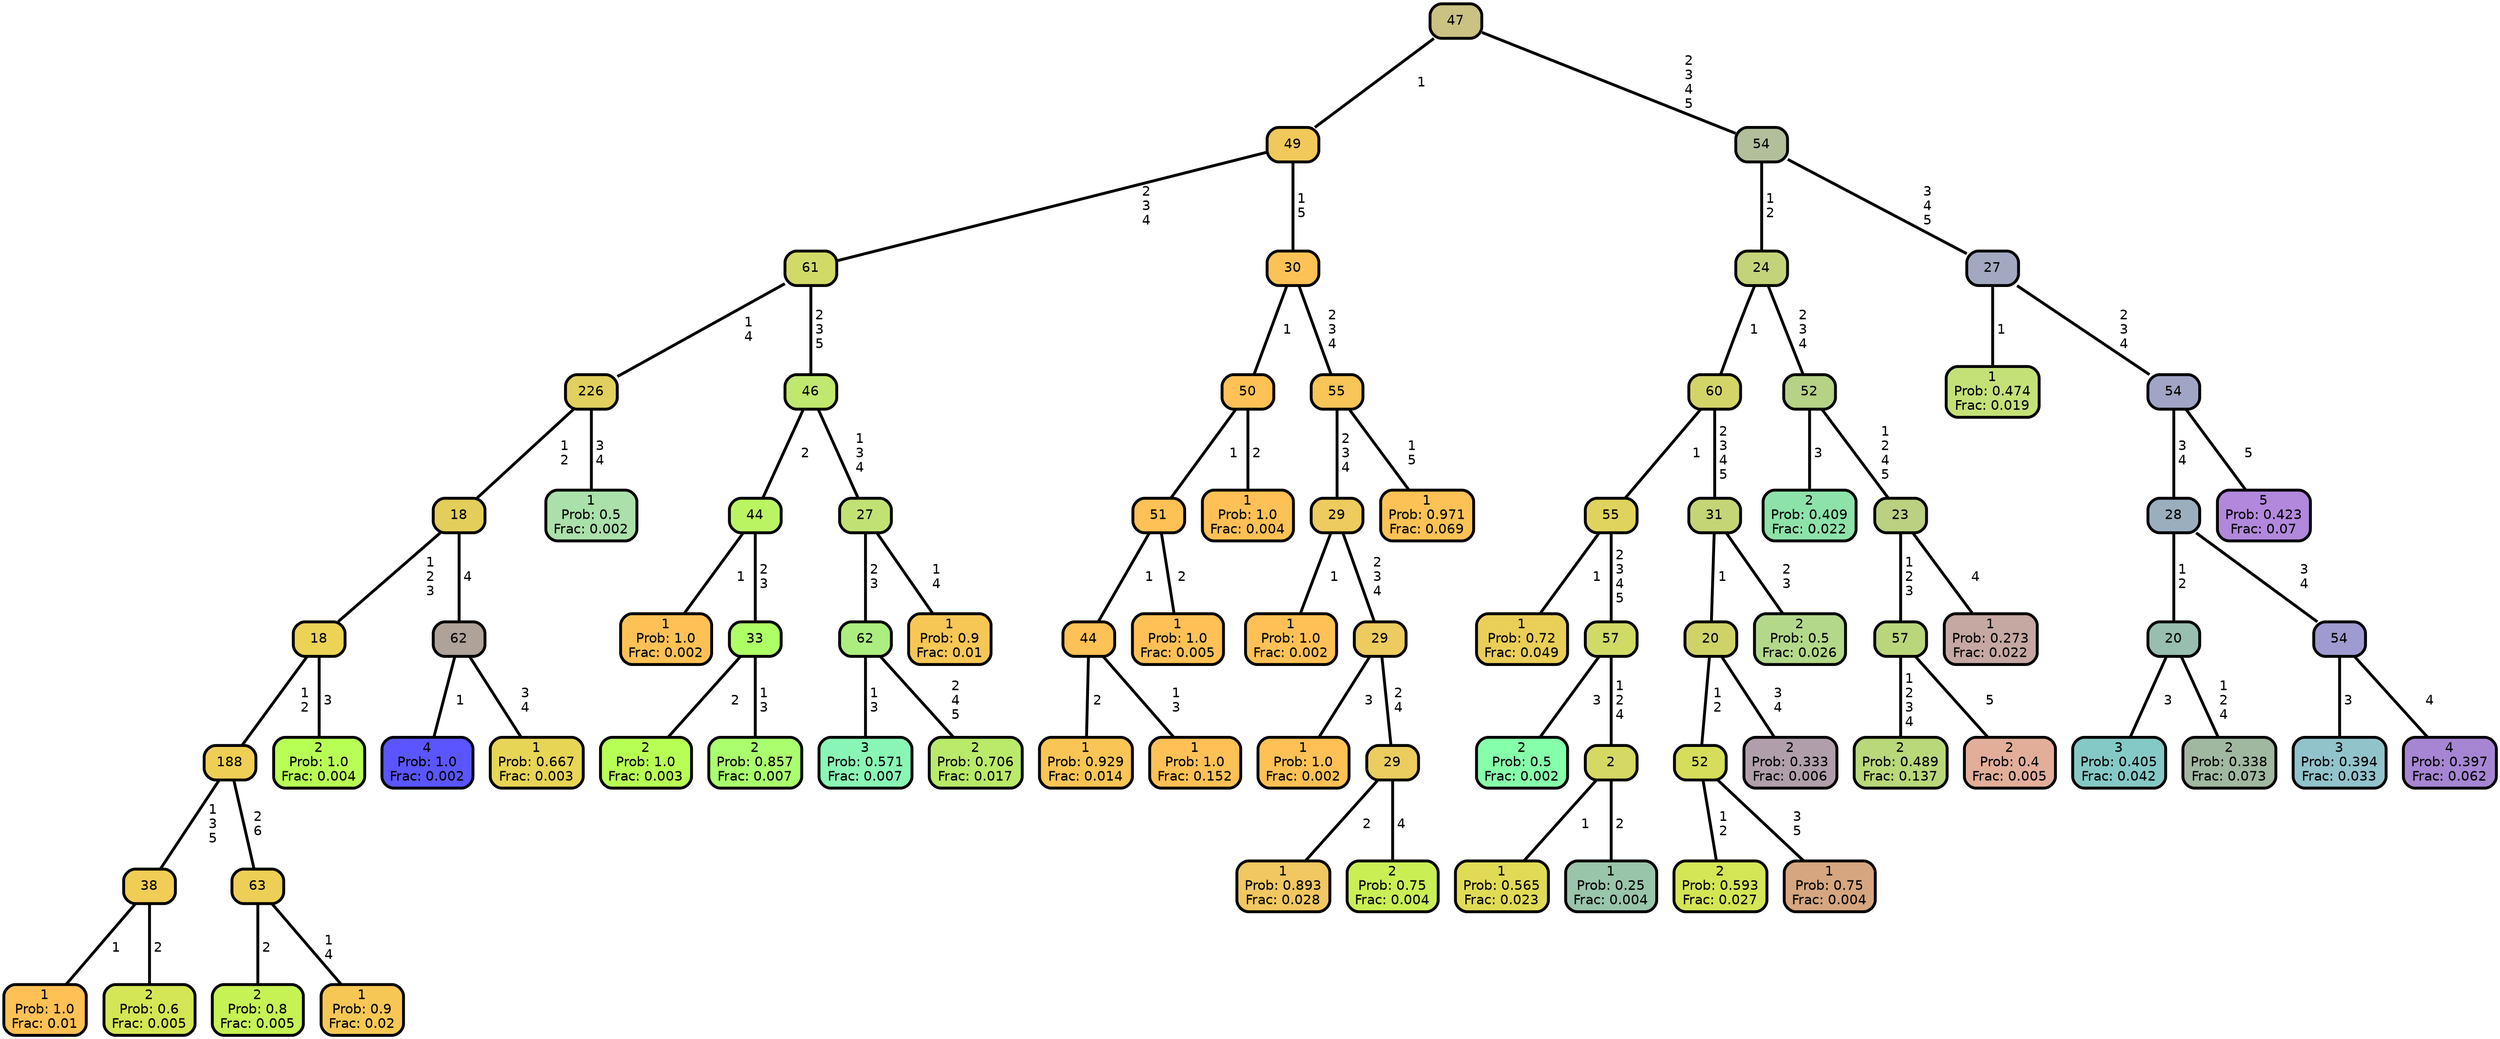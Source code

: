 graph Tree {
node [shape=box, style="filled, rounded",color="black",penwidth="3",fontcolor="black",                 fontname=helvetica] ;
graph [ranksep="0 equally", splines=straight,                 bgcolor=transparent, dpi=200] ;
edge [fontname=helvetica, color=black] ;
0 [label="1
Prob: 1.0
Frac: 0.01", fillcolor="#ffc155"] ;
1 [label="38", fillcolor="#f0cd55"] ;
2 [label="2
Prob: 0.6
Frac: 0.005", fillcolor="#d4e655"] ;
3 [label="188", fillcolor="#efce55"] ;
4 [label="2
Prob: 0.8
Frac: 0.005", fillcolor="#c6f255"] ;
5 [label="63", fillcolor="#edcf55"] ;
6 [label="1
Prob: 0.9
Frac: 0.02", fillcolor="#f7c755"] ;
7 [label="18", fillcolor="#ead355"] ;
8 [label="2
Prob: 1.0
Frac: 0.004", fillcolor="#b8ff55"] ;
9 [label="18", fillcolor="#e3ce5b"] ;
10 [label="4
Prob: 1.0
Frac: 0.002", fillcolor="#5a55ff"] ;
11 [label="62", fillcolor="#aea299"] ;
12 [label="1
Prob: 0.667
Frac: 0.003", fillcolor="#e7d555"] ;
13 [label="226", fillcolor="#e1cf5f"] ;
14 [label="1
Prob: 0.5
Frac: 0.002", fillcolor="#aae0aa"] ;
15 [label="61", fillcolor="#d1da66"] ;
16 [label="1
Prob: 1.0
Frac: 0.002", fillcolor="#ffc155"] ;
17 [label="44", fillcolor="#bbf463"] ;
18 [label="2
Prob: 1.0
Frac: 0.003", fillcolor="#b8ff55"] ;
19 [label="33", fillcolor="#aeff66"] ;
20 [label="2
Prob: 0.857
Frac: 0.007", fillcolor="#a9ff6d"] ;
21 [label="46", fillcolor="#c0e76e"] ;
22 [label="3
Prob: 0.571
Frac: 0.007", fillcolor="#89f6b6"] ;
23 [label="62", fillcolor="#abed7f"] ;
24 [label="2
Prob: 0.706
Frac: 0.017", fillcolor="#b9ea69"] ;
25 [label="27", fillcolor="#c1e273"] ;
26 [label="1
Prob: 0.9
Frac: 0.01", fillcolor="#f7c755"] ;
27 [label="49", fillcolor="#f1c85a"] ;
28 [label="1
Prob: 0.929
Frac: 0.014", fillcolor="#f9c555"] ;
29 [label="44", fillcolor="#fec155"] ;
30 [label="1
Prob: 1.0
Frac: 0.152", fillcolor="#ffc155"] ;
31 [label="51", fillcolor="#fec155"] ;
32 [label="1
Prob: 1.0
Frac: 0.005", fillcolor="#ffc155"] ;
33 [label="50", fillcolor="#fec155"] ;
34 [label="1
Prob: 1.0
Frac: 0.004", fillcolor="#ffc155"] ;
35 [label="30", fillcolor="#fcc256"] ;
36 [label="1
Prob: 1.0
Frac: 0.002", fillcolor="#ffc155"] ;
37 [label="29", fillcolor="#edcb5e"] ;
38 [label="1
Prob: 1.0
Frac: 0.002", fillcolor="#ffc155"] ;
39 [label="29", fillcolor="#eccb5f"] ;
40 [label="1
Prob: 0.893
Frac: 0.028", fillcolor="#f0c761"] ;
41 [label="29", fillcolor="#ebcc5f"] ;
42 [label="2
Prob: 0.75
Frac: 0.004", fillcolor="#c9ef55"] ;
43 [label="55", fillcolor="#f7c558"] ;
44 [label="1
Prob: 0.971
Frac: 0.069", fillcolor="#fcc255"] ;
45 [label="47", fillcolor="#cac283"] ;
46 [label="1
Prob: 0.72
Frac: 0.049", fillcolor="#e9ce58"] ;
47 [label="55", fillcolor="#e0d35d"] ;
48 [label="2
Prob: 0.5
Frac: 0.002", fillcolor="#86ffaa"] ;
49 [label="57", fillcolor="#d0db66"] ;
50 [label="1
Prob: 0.565
Frac: 0.023", fillcolor="#e0db55"] ;
51 [label="2", fillcolor="#d5d861"] ;
52 [label="1
Prob: 0.25
Frac: 0.004", fillcolor="#99c5aa"] ;
53 [label="60", fillcolor="#d3d468"] ;
54 [label="2
Prob: 0.593
Frac: 0.027", fillcolor="#d4e555"] ;
55 [label="52", fillcolor="#d5dd5a"] ;
56 [label="1
Prob: 0.75
Frac: 0.004", fillcolor="#d5a67f"] ;
57 [label="20", fillcolor="#cfd367"] ;
58 [label="2
Prob: 0.333
Frac: 0.006", fillcolor="#b09faa"] ;
59 [label="31", fillcolor="#c4d575"] ;
60 [label="2
Prob: 0.5
Frac: 0.026", fillcolor="#b4d889"] ;
61 [label="24", fillcolor="#c3d379"] ;
62 [label="2
Prob: 0.409
Frac: 0.022", fillcolor="#8de2aa"] ;
63 [label="52", fillcolor="#b6d285"] ;
64 [label="2
Prob: 0.489
Frac: 0.137", fillcolor="#b9d87a"] ;
65 [label="57", fillcolor="#bad67b"] ;
66 [label="2
Prob: 0.4
Frac: 0.005", fillcolor="#e2ae99"] ;
67 [label="23", fillcolor="#bcd081"] ;
68 [label="1
Prob: 0.273
Frac: 0.022", fillcolor="#c5a8a2"] ;
69 [label="54", fillcolor="#b3bf9b"] ;
70 [label="1
Prob: 0.474
Frac: 0.019", fillcolor="#c4e178"] ;
71 [label="27", fillcolor="#a3a8c1"] ;
72 [label="3
Prob: 0.405
Frac: 0.042", fillcolor="#85c9c6"] ;
73 [label="20", fillcolor="#97beae"] ;
74 [label="2
Prob: 0.338
Frac: 0.073", fillcolor="#a1b8a0"] ;
75 [label="28", fillcolor="#9aaebe"] ;
76 [label="3
Prob: 0.394
Frac: 0.033", fillcolor="#91c3cb"] ;
77 [label="54", fillcolor="#9f9ad0"] ;
78 [label="4
Prob: 0.397
Frac: 0.062", fillcolor="#a685d3"] ;
79 [label="54", fillcolor="#a0a4c5"] ;
80 [label="5
Prob: 0.423
Frac: 0.07", fillcolor="#b288dd"] ;
1 -- 0 [label=" 1",penwidth=3] ;
1 -- 2 [label=" 2",penwidth=3] ;
3 -- 1 [label=" 1\n 3\n 5",penwidth=3] ;
3 -- 5 [label=" 2\n 6",penwidth=3] ;
5 -- 4 [label=" 2",penwidth=3] ;
5 -- 6 [label=" 1\n 4",penwidth=3] ;
7 -- 3 [label=" 1\n 2",penwidth=3] ;
7 -- 8 [label=" 3",penwidth=3] ;
9 -- 7 [label=" 1\n 2\n 3",penwidth=3] ;
9 -- 11 [label=" 4",penwidth=3] ;
11 -- 10 [label=" 1",penwidth=3] ;
11 -- 12 [label=" 3\n 4",penwidth=3] ;
13 -- 9 [label=" 1\n 2",penwidth=3] ;
13 -- 14 [label=" 3\n 4",penwidth=3] ;
15 -- 13 [label=" 1\n 4",penwidth=3] ;
15 -- 21 [label=" 2\n 3\n 5",penwidth=3] ;
17 -- 16 [label=" 1",penwidth=3] ;
17 -- 19 [label=" 2\n 3",penwidth=3] ;
19 -- 18 [label=" 2",penwidth=3] ;
19 -- 20 [label=" 1\n 3",penwidth=3] ;
21 -- 17 [label=" 2",penwidth=3] ;
21 -- 25 [label=" 1\n 3\n 4",penwidth=3] ;
23 -- 22 [label=" 1\n 3",penwidth=3] ;
23 -- 24 [label=" 2\n 4\n 5",penwidth=3] ;
25 -- 23 [label=" 2\n 3",penwidth=3] ;
25 -- 26 [label=" 1\n 4",penwidth=3] ;
27 -- 15 [label=" 2\n 3\n 4",penwidth=3] ;
27 -- 35 [label=" 1\n 5",penwidth=3] ;
29 -- 28 [label=" 2",penwidth=3] ;
29 -- 30 [label=" 1\n 3",penwidth=3] ;
31 -- 29 [label=" 1",penwidth=3] ;
31 -- 32 [label=" 2",penwidth=3] ;
33 -- 31 [label=" 1",penwidth=3] ;
33 -- 34 [label=" 2",penwidth=3] ;
35 -- 33 [label=" 1",penwidth=3] ;
35 -- 43 [label=" 2\n 3\n 4",penwidth=3] ;
37 -- 36 [label=" 1",penwidth=3] ;
37 -- 39 [label=" 2\n 3\n 4",penwidth=3] ;
39 -- 38 [label=" 3",penwidth=3] ;
39 -- 41 [label=" 2\n 4",penwidth=3] ;
41 -- 40 [label=" 2",penwidth=3] ;
41 -- 42 [label=" 4",penwidth=3] ;
43 -- 37 [label=" 2\n 3\n 4",penwidth=3] ;
43 -- 44 [label=" 1\n 5",penwidth=3] ;
45 -- 27 [label=" 1",penwidth=3] ;
45 -- 69 [label=" 2\n 3\n 4\n 5",penwidth=3] ;
47 -- 46 [label=" 1",penwidth=3] ;
47 -- 49 [label=" 2\n 3\n 4\n 5",penwidth=3] ;
49 -- 48 [label=" 3",penwidth=3] ;
49 -- 51 [label=" 1\n 2\n 4",penwidth=3] ;
51 -- 50 [label=" 1",penwidth=3] ;
51 -- 52 [label=" 2",penwidth=3] ;
53 -- 47 [label=" 1",penwidth=3] ;
53 -- 59 [label=" 2\n 3\n 4\n 5",penwidth=3] ;
55 -- 54 [label=" 1\n 2",penwidth=3] ;
55 -- 56 [label=" 3\n 5",penwidth=3] ;
57 -- 55 [label=" 1\n 2",penwidth=3] ;
57 -- 58 [label=" 3\n 4",penwidth=3] ;
59 -- 57 [label=" 1",penwidth=3] ;
59 -- 60 [label=" 2\n 3",penwidth=3] ;
61 -- 53 [label=" 1",penwidth=3] ;
61 -- 63 [label=" 2\n 3\n 4",penwidth=3] ;
63 -- 62 [label=" 3",penwidth=3] ;
63 -- 67 [label=" 1\n 2\n 4\n 5",penwidth=3] ;
65 -- 64 [label=" 1\n 2\n 3\n 4",penwidth=3] ;
65 -- 66 [label=" 5",penwidth=3] ;
67 -- 65 [label=" 1\n 2\n 3",penwidth=3] ;
67 -- 68 [label=" 4",penwidth=3] ;
69 -- 61 [label=" 1\n 2",penwidth=3] ;
69 -- 71 [label=" 3\n 4\n 5",penwidth=3] ;
71 -- 70 [label=" 1",penwidth=3] ;
71 -- 79 [label=" 2\n 3\n 4",penwidth=3] ;
73 -- 72 [label=" 3",penwidth=3] ;
73 -- 74 [label=" 1\n 2\n 4",penwidth=3] ;
75 -- 73 [label=" 1\n 2",penwidth=3] ;
75 -- 77 [label=" 3\n 4",penwidth=3] ;
77 -- 76 [label=" 3",penwidth=3] ;
77 -- 78 [label=" 4",penwidth=3] ;
79 -- 75 [label=" 3\n 4",penwidth=3] ;
79 -- 80 [label=" 5",penwidth=3] ;
{rank = same;}}